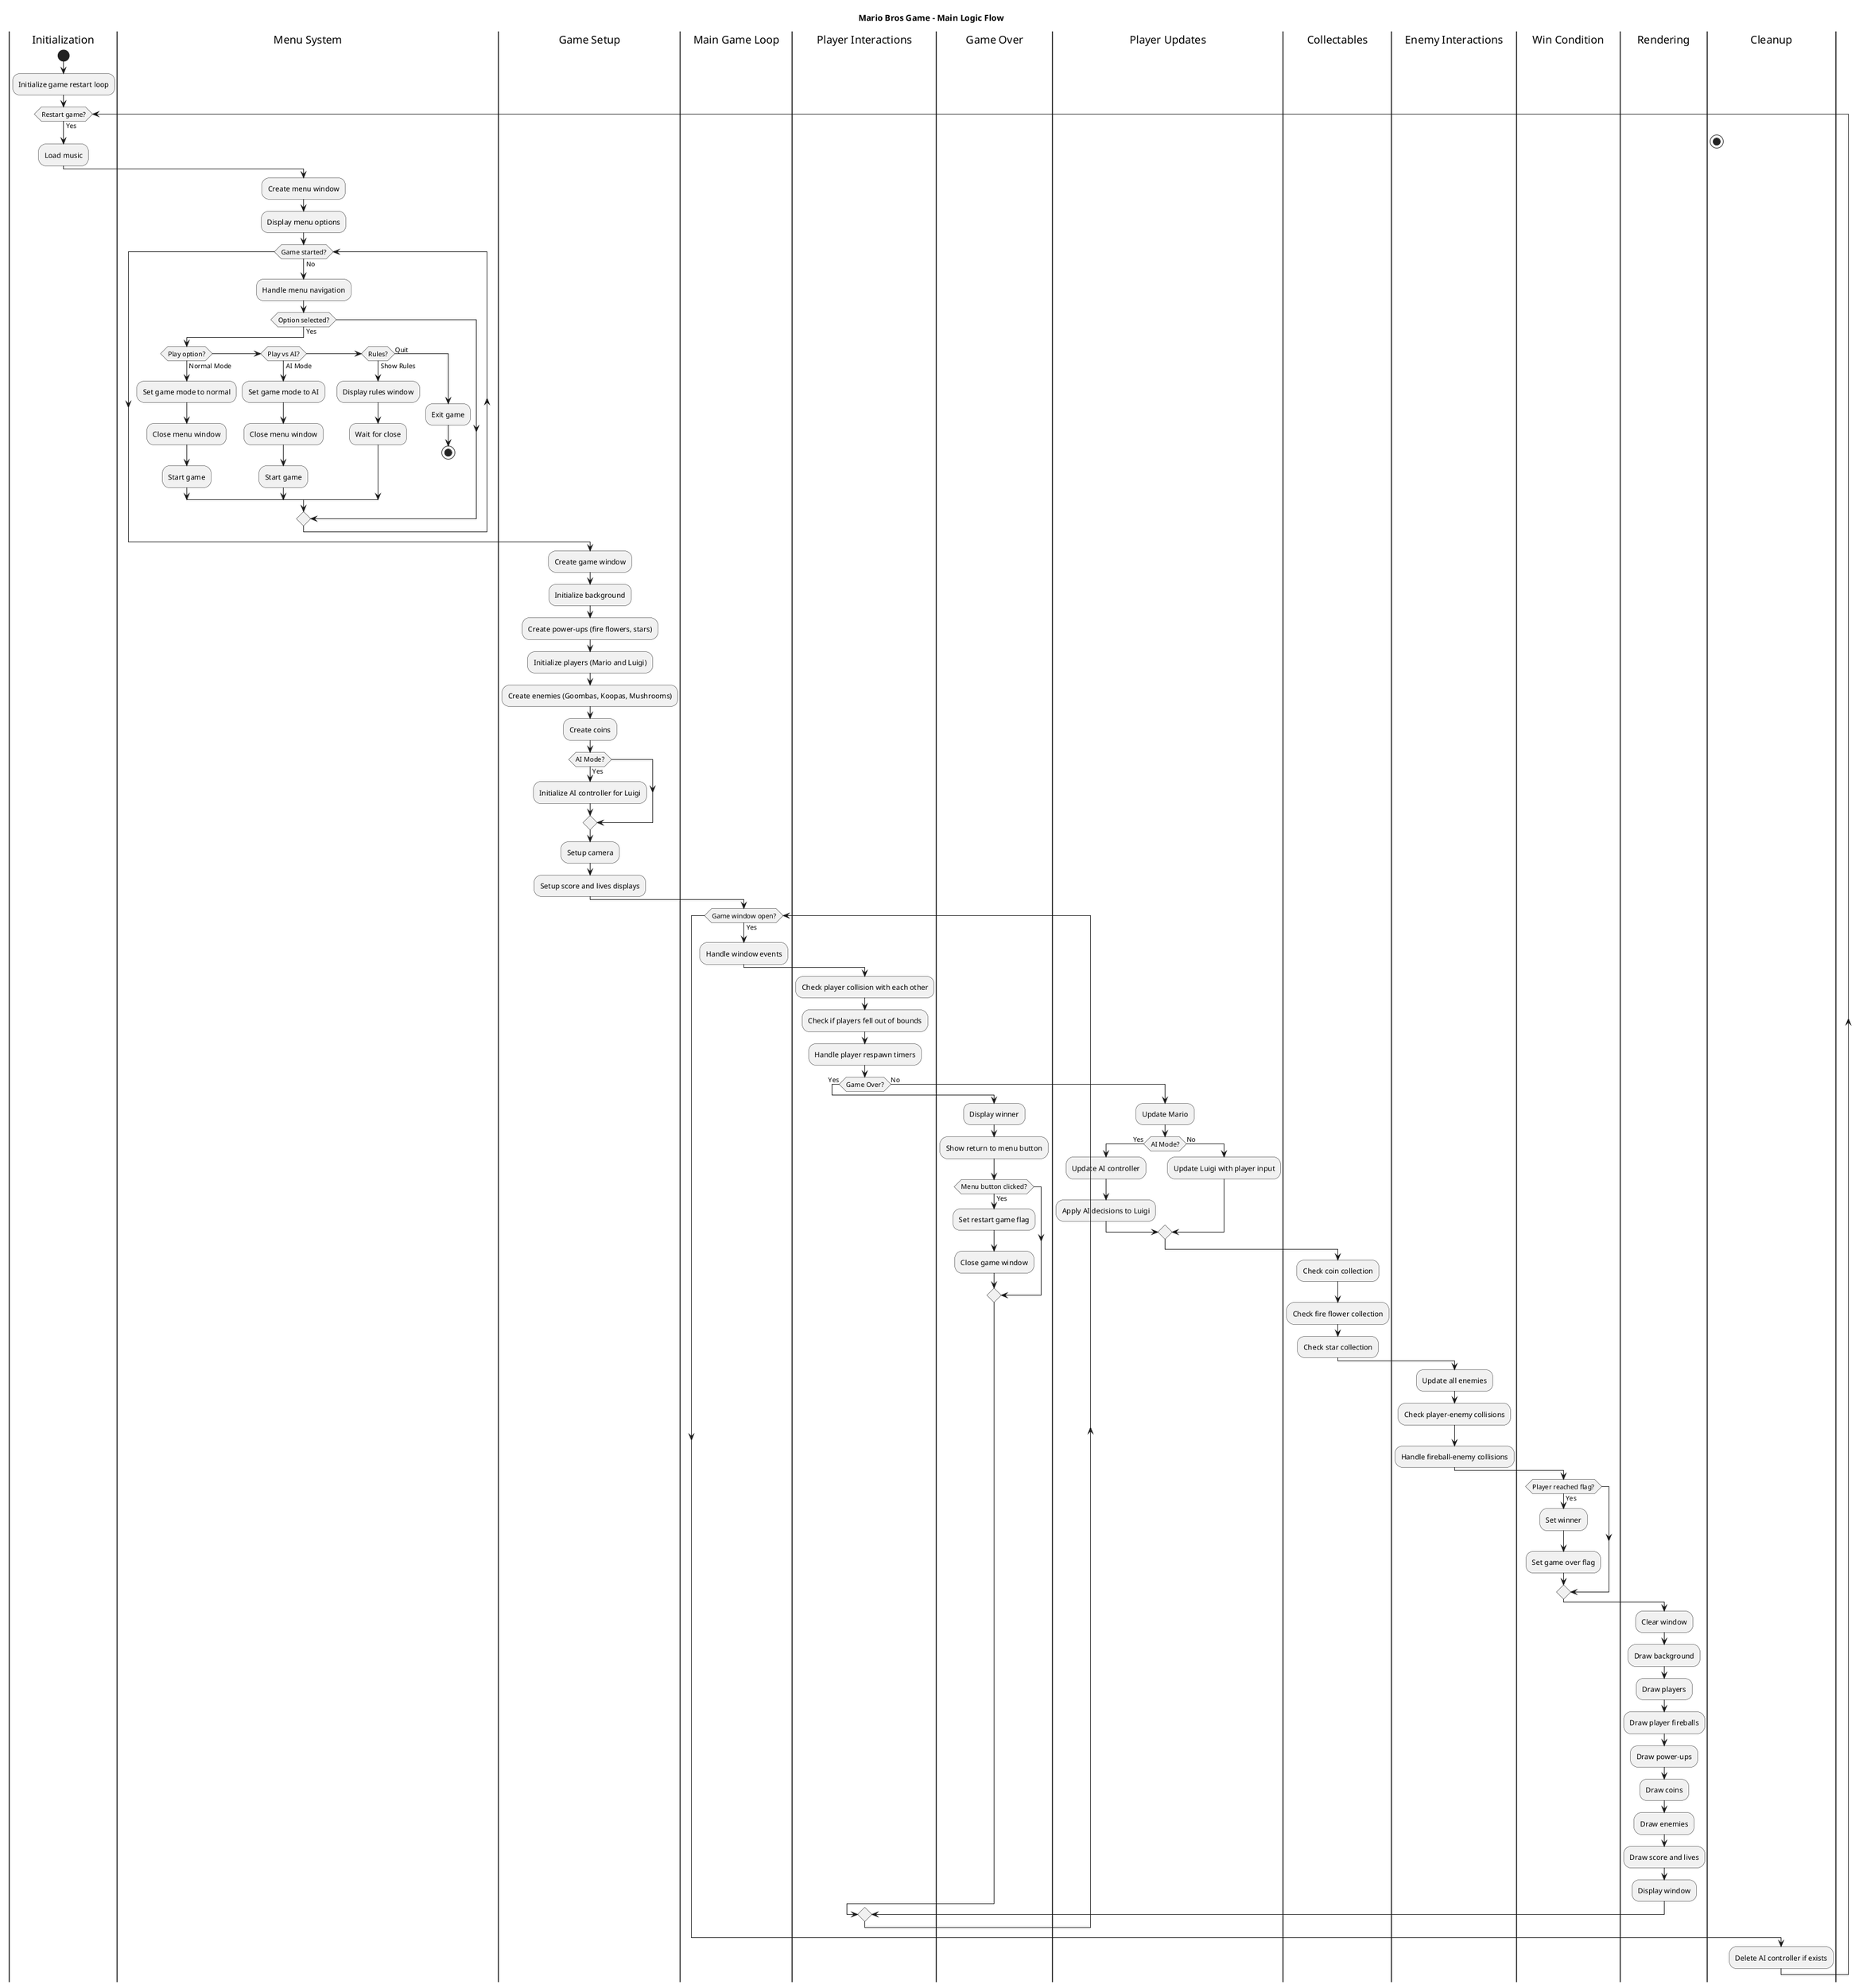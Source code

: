 @startuml Main_Logic

title Mario Bros Game - Main Logic Flow

|Initialization|
start
:Initialize game restart loop;
while (Restart game?) is (Yes)
  :Load music;
  
  |Menu System|
  :Create menu window;
  :Display menu options;
  while (Game started?) is (No)
    :Handle menu navigation;
    if (Option selected?) then (Yes)
      if (Play option?) then (Normal Mode)
        :Set game mode to normal;
        :Close menu window;
        :Start game;
      elseif (Play vs AI?) then (AI Mode)
        :Set game mode to AI;
        :Close menu window;
        :Start game;
      elseif (Rules?) then (Show Rules)
        :Display rules window;
        :Wait for close;
      else (Quit)
        :Exit game;
        stop
      endif
    endif
  end while
  
  |Game Setup|
  :Create game window;
  :Initialize background;
  :Create power-ups (fire flowers, stars);
  :Initialize players (Mario and Luigi);
  :Create enemies (Goombas, Koopas, Mushrooms);
  :Create coins;
  if (AI Mode?) then (Yes)
    :Initialize AI controller for Luigi;
  endif
  :Setup camera;
  :Setup score and lives displays;

  |Main Game Loop|
  while (Game window open?) is (Yes)
    :Handle window events;
    
    |Player Interactions|
    :Check player collision with each other;
    :Check if players fell out of bounds;
    :Handle player respawn timers;
    
    if (Game Over?) then (Yes)
      |Game Over|
      :Display winner;
      :Show return to menu button;
      if (Menu button clicked?) then (Yes)
        :Set restart game flag;
        :Close game window;
      endif
    else (No)
      |Player Updates|
      :Update Mario;
      if (AI Mode?) then (Yes)
        :Update AI controller;
        :Apply AI decisions to Luigi;
      else (No)
        :Update Luigi with player input;
      endif
      
      |Collectables|
      :Check coin collection;
      :Check fire flower collection;
      :Check star collection;
      
      |Enemy Interactions|
      :Update all enemies;
      :Check player-enemy collisions;
      :Handle fireball-enemy collisions;
      
      |Win Condition|
      if (Player reached flag?) then (Yes)
        :Set winner;
        :Set game over flag;
      endif
      
      |Rendering|
      :Clear window;
      :Draw background;
      :Draw players;
      :Draw player fireballs;
      :Draw power-ups;
      :Draw coins;
      :Draw enemies;
      :Draw score and lives;
      :Display window;
    endif
  end while
  
  |Cleanup|
  :Delete AI controller if exists;
  
end while

stop

@enduml
